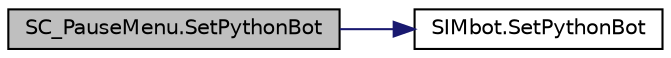 digraph "SC_PauseMenu.SetPythonBot"
{
 // LATEX_PDF_SIZE
  edge [fontname="Helvetica",fontsize="10",labelfontname="Helvetica",labelfontsize="10"];
  node [fontname="Helvetica",fontsize="10",shape=record];
  rankdir="LR";
  Node1 [label="SC_PauseMenu.SetPythonBot",height=0.2,width=0.4,color="black", fillcolor="grey75", style="filled", fontcolor="black",tooltip=" "];
  Node1 -> Node2 [color="midnightblue",fontsize="10",style="solid",fontname="Helvetica"];
  Node2 [label="SIMbot.SetPythonBot",height=0.2,width=0.4,color="black", fillcolor="white", style="filled",URL="$class_s_i_mbot.html#a138380a7f7c8c0ff6aa5c2c6fe7a5038",tooltip=" "];
}
